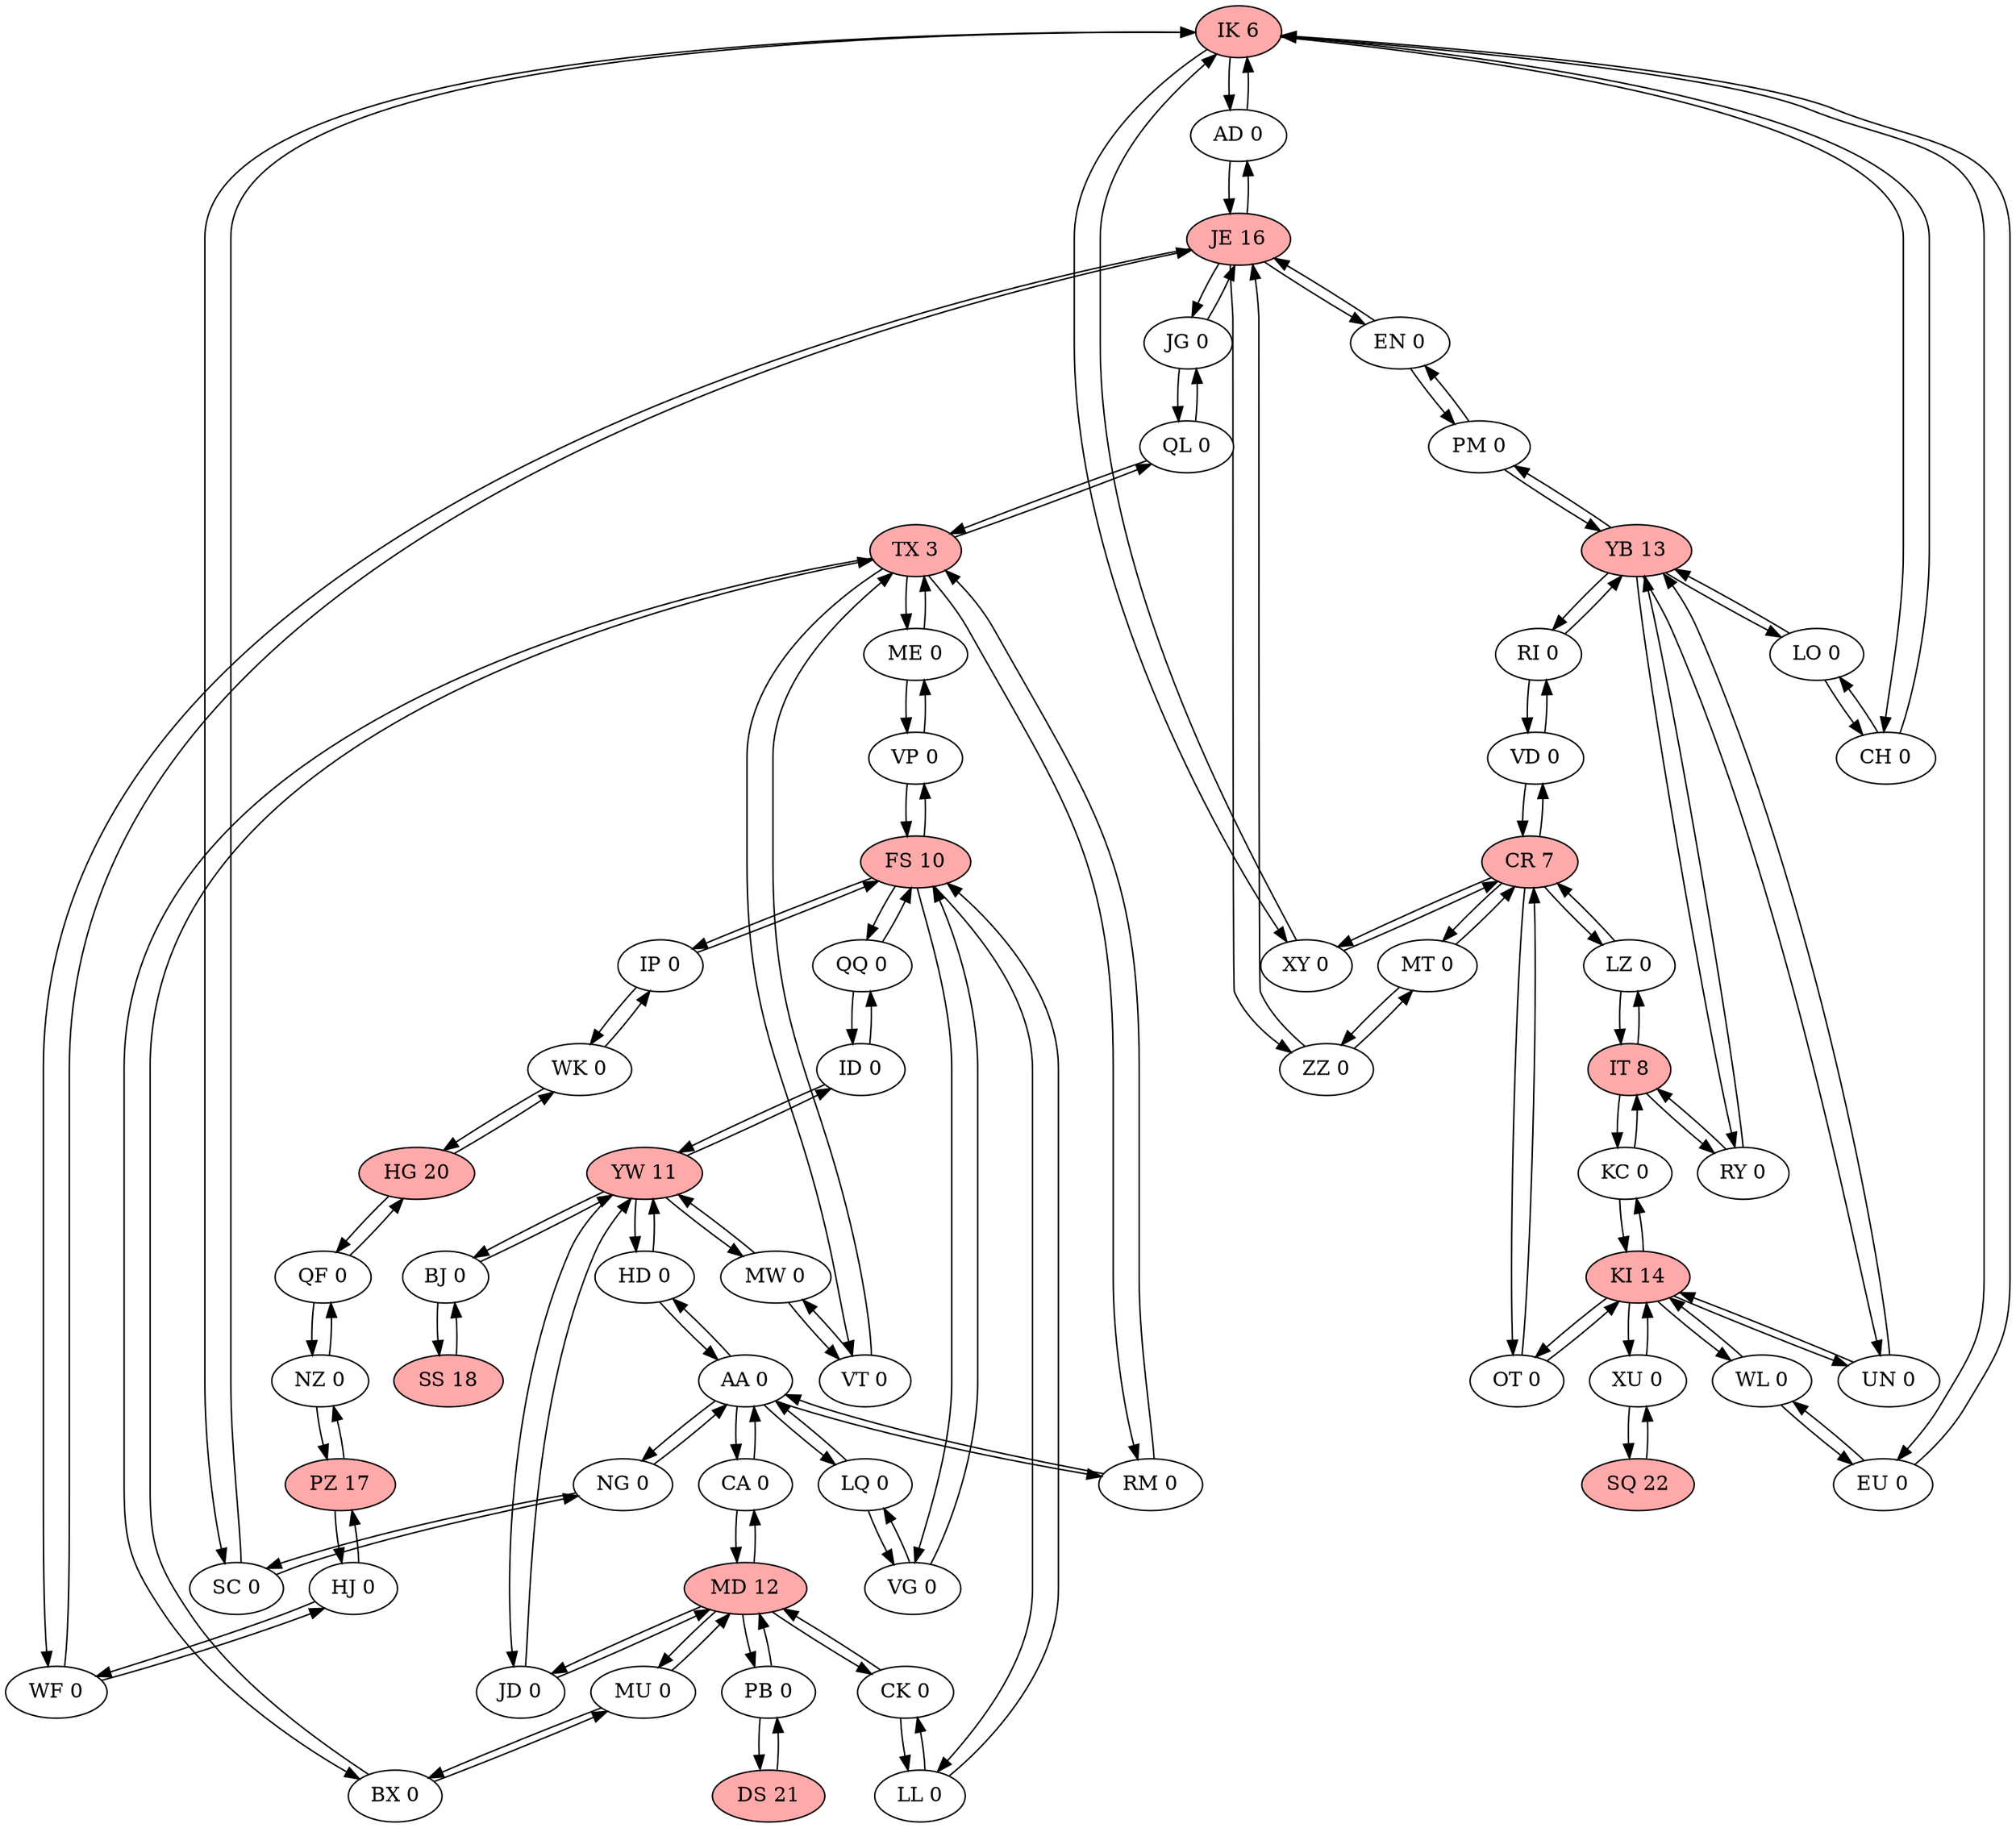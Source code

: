 digraph ston {
    node [style=filled]
    "IK" [label="IK 6" fillcolor="#ffaaaa" ]
    "YW" [label="YW 11" fillcolor="#ffaaaa" ]
    "HD" [label="HD 0" fillcolor="#ffffff" ]
    "LZ" [label="LZ 0" fillcolor="#ffffff" ]
    "LO" [label="LO 0" fillcolor="#ffffff" ]
    "PM" [label="PM 0" fillcolor="#ffffff" ]
    "ME" [label="ME 0" fillcolor="#ffffff" ]
    "CK" [label="CK 0" fillcolor="#ffffff" ]
    "RM" [label="RM 0" fillcolor="#ffffff" ]
    "MU" [label="MU 0" fillcolor="#ffffff" ]
    "WK" [label="WK 0" fillcolor="#ffffff" ]
    "MT" [label="MT 0" fillcolor="#ffffff" ]
    "EN" [label="EN 0" fillcolor="#ffffff" ]
    "AD" [label="AD 0" fillcolor="#ffffff" ]
    "IT" [label="IT 8" fillcolor="#ffaaaa" ]
    "JD" [label="JD 0" fillcolor="#ffffff" ]
    "RY" [label="RY 0" fillcolor="#ffffff" ]
    "FS" [label="FS 10" fillcolor="#ffaaaa" ]
    "VT" [label="VT 0" fillcolor="#ffffff" ]
    "WF" [label="WF 0" fillcolor="#ffffff" ]
    "CH" [label="CH 0" fillcolor="#ffffff" ]
    "PZ" [label="PZ 17" fillcolor="#ffaaaa" ]
    "SS" [label="SS 18" fillcolor="#ffaaaa" ]
    "MW" [label="MW 0" fillcolor="#ffffff" ]
    "JE" [label="JE 16" fillcolor="#ffaaaa" ]
    "AA" [label="AA 0" fillcolor="#ffffff" ]
    "DS" [label="DS 21" fillcolor="#ffaaaa" ]
    "QQ" [label="QQ 0" fillcolor="#ffffff" ]
    "HG" [label="HG 20" fillcolor="#ffaaaa" ]
    "ID" [label="ID 0" fillcolor="#ffffff" ]
    "WL" [label="WL 0" fillcolor="#ffffff" ]
    "OT" [label="OT 0" fillcolor="#ffffff" ]
    "KI" [label="KI 14" fillcolor="#ffaaaa" ]
    "ZZ" [label="ZZ 0" fillcolor="#ffffff" ]
    "VD" [label="VD 0" fillcolor="#ffffff" ]
    "PB" [label="PB 0" fillcolor="#ffffff" ]
    "XU" [label="XU 0" fillcolor="#ffffff" ]
    "CR" [label="CR 7" fillcolor="#ffaaaa" ]
    "QF" [label="QF 0" fillcolor="#ffffff" ]
    "JG" [label="JG 0" fillcolor="#ffffff" ]
    "VP" [label="VP 0" fillcolor="#ffffff" ]
    "HJ" [label="HJ 0" fillcolor="#ffffff" ]
    "MD" [label="MD 12" fillcolor="#ffaaaa" ]
    "SQ" [label="SQ 22" fillcolor="#ffaaaa" ]
    "XY" [label="XY 0" fillcolor="#ffffff" ]
    "VG" [label="VG 0" fillcolor="#ffffff" ]
    "YB" [label="YB 13" fillcolor="#ffaaaa" ]
    "LQ" [label="LQ 0" fillcolor="#ffffff" ]
    "BX" [label="BX 0" fillcolor="#ffffff" ]
    "KC" [label="KC 0" fillcolor="#ffffff" ]
    "IP" [label="IP 0" fillcolor="#ffffff" ]
    "SC" [label="SC 0" fillcolor="#ffffff" ]
    "BJ" [label="BJ 0" fillcolor="#ffffff" ]
    "NZ" [label="NZ 0" fillcolor="#ffffff" ]
    "TX" [label="TX 3" fillcolor="#ffaaaa" ]
    "EU" [label="EU 0" fillcolor="#ffffff" ]
    "QL" [label="QL 0" fillcolor="#ffffff" ]
    "CA" [label="CA 0" fillcolor="#ffffff" ]
    "LL" [label="LL 0" fillcolor="#ffffff" ]
    "UN" [label="UN 0" fillcolor="#ffffff" ]
    "RI" [label="RI 0" fillcolor="#ffffff" ]
    "NG" [label="NG 0" fillcolor="#ffffff" ]
    "IK" -> {"EU" "XY" "AD" "SC" "CH"}
    "YW" -> {"HD" "MW" "ID" "JD" "BJ"}
    "HD" -> {"YW" "AA"}
    "LZ" -> {"CR" "IT"}
    "LO" -> {"CH" "YB"}
    "PM" -> {"EN" "YB"}
    "ME" -> {"VP" "TX"}
    "CK" -> {"MD" "LL"}
    "RM" -> {"TX" "AA"}
    "MU" -> {"MD" "BX"}
    "WK" -> {"HG" "IP"}
    "MT" -> {"ZZ" "CR"}
    "EN" -> {"JE" "PM"}
    "AD" -> {"JE" "IK"}
    "IT" -> {"RY" "LZ" "KC"}
    "JD" -> {"MD" "YW"}
    "RY" -> {"IT" "YB"}
    "FS" -> {"QQ" "IP" "VG" "VP" "LL"}
    "VT" -> {"TX" "MW"}
    "WF" -> {"JE" "HJ"}
    "CH" -> {"LO" "IK"}
    "PZ" -> {"NZ" "HJ"}
    "SS" -> {"BJ"}
    "MW" -> {"YW" "VT"}
    "JE" -> {"AD" "JG" "EN" "ZZ" "WF"}
    "AA" -> {"LQ" "NG" "RM" "CA" "HD"}
    "DS" -> {"PB"}
    "QQ" -> {"FS" "ID"}
    "HG" -> {"QF" "WK"}
    "ID" -> {"QQ" "YW"}
    "WL" -> {"KI" "EU"}
    "OT" -> {"CR" "KI"}
    "KI" -> {"OT" "UN" "WL" "XU" "KC"}
    "ZZ" -> {"MT" "JE"}
    "VD" -> {"CR" "RI"}
    "PB" -> {"DS" "MD"}
    "XU" -> {"KI" "SQ"}
    "CR" -> {"OT" "MT" "XY" "VD" "LZ"}
    "QF" -> {"HG" "NZ"}
    "JG" -> {"JE" "QL"}
    "VP" -> {"FS" "ME"}
    "HJ" -> {"WF" "PZ"}
    "MD" -> {"CK" "MU" "CA" "JD" "PB"}
    "SQ" -> {"XU"}
    "XY" -> {"CR" "IK"}
    "VG" -> {"LQ" "FS"}
    "YB" -> {"RI" "RY" "LO" "UN" "PM"}
    "LQ" -> {"AA" "VG"}
    "BX" -> {"MU" "TX"}
    "KC" -> {"IT" "KI"}
    "IP" -> {"FS" "WK"}
    "SC" -> {"NG" "IK"}
    "BJ" -> {"SS" "YW"}
    "NZ" -> {"QF" "PZ"}
    "TX" -> {"RM" "QL" "BX" "ME" "VT"}
    "EU" -> {"WL" "IK"}
    "QL" -> {"TX" "JG"}
    "CA" -> {"MD" "AA"}
    "LL" -> {"FS" "CK"}
    "UN" -> {"KI" "YB"}
    "RI" -> {"YB" "VD"}
    "NG" -> {"SC" "AA"}
}
